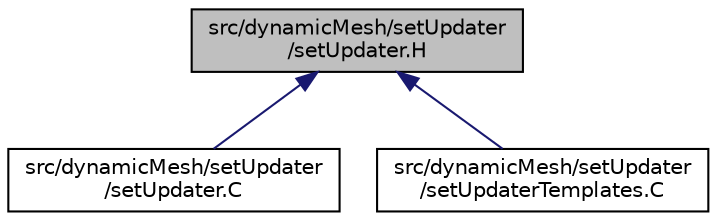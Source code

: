 digraph "src/dynamicMesh/setUpdater/setUpdater.H"
{
  bgcolor="transparent";
  edge [fontname="Helvetica",fontsize="10",labelfontname="Helvetica",labelfontsize="10"];
  node [fontname="Helvetica",fontsize="10",shape=record];
  Node1 [label="src/dynamicMesh/setUpdater\l/setUpdater.H",height=0.2,width=0.4,color="black", fillcolor="grey75", style="filled", fontcolor="black"];
  Node1 -> Node2 [dir="back",color="midnightblue",fontsize="10",style="solid",fontname="Helvetica"];
  Node2 [label="src/dynamicMesh/setUpdater\l/setUpdater.C",height=0.2,width=0.4,color="black",URL="$a04932.html"];
  Node1 -> Node3 [dir="back",color="midnightblue",fontsize="10",style="solid",fontname="Helvetica"];
  Node3 [label="src/dynamicMesh/setUpdater\l/setUpdaterTemplates.C",height=0.2,width=0.4,color="black",URL="$a04934.html"];
}
